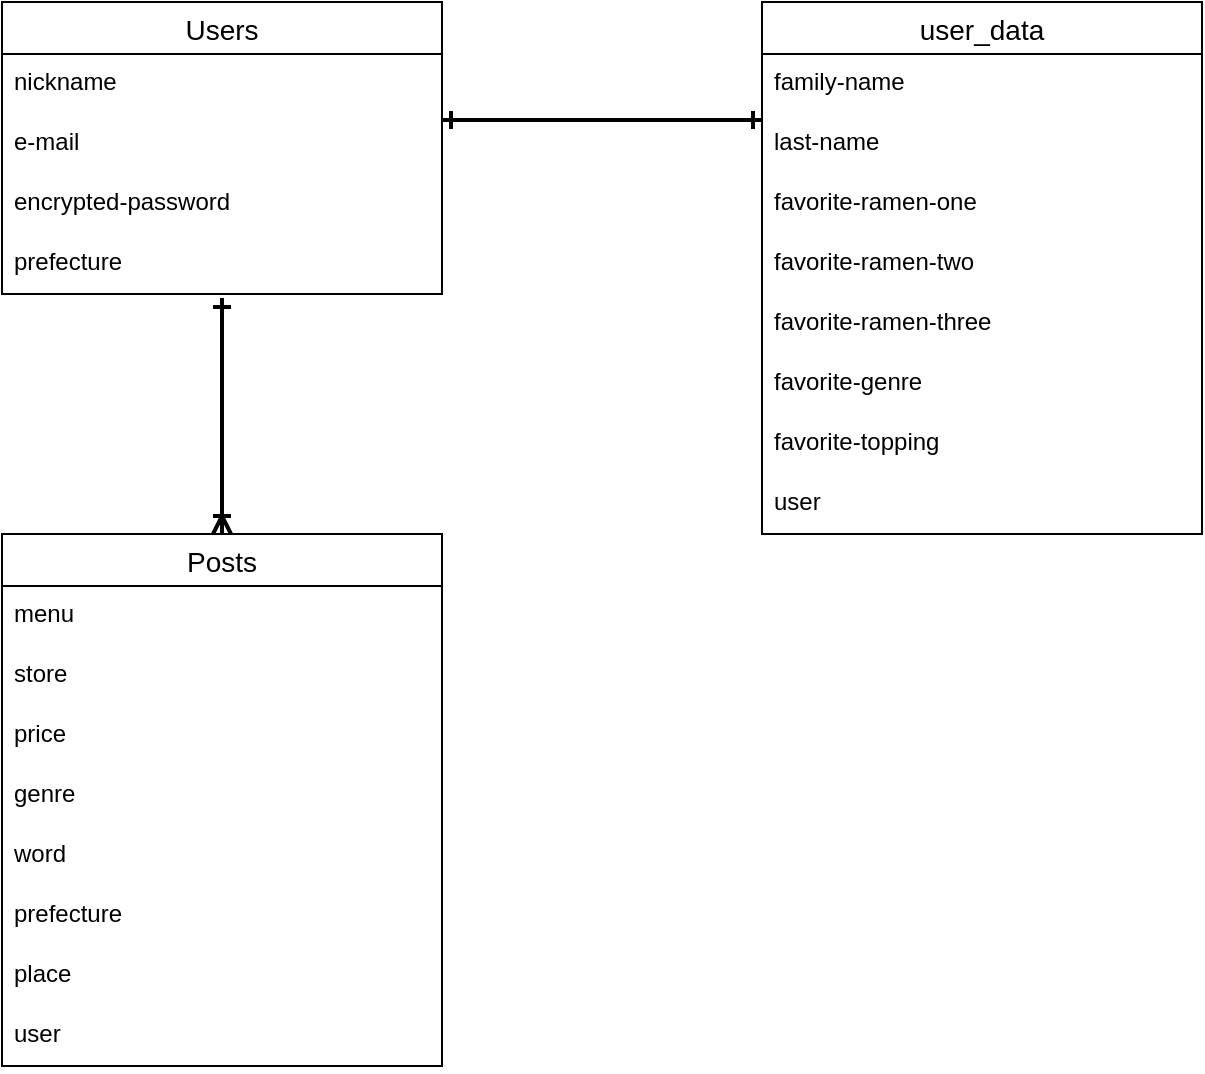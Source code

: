 <mxfile version="13.10.0" type="embed" pages="2">
    <diagram id="bTHK1U0_H-cuB2_yP4f9" name="ER図">
        <mxGraphModel dx="1401" dy="379" grid="1" gridSize="14" guides="1" tooltips="1" connect="1" arrows="1" fold="1" page="1" pageScale="1" pageWidth="827" pageHeight="1169" math="0" shadow="0">
            <root>
                <mxCell id="0"/>
                <mxCell id="1" parent="0"/>
                <mxCell id="2" value="Users" style="swimlane;fontStyle=0;childLayout=stackLayout;horizontal=1;startSize=26;horizontalStack=0;resizeParent=1;resizeParentMax=0;resizeLast=0;collapsible=1;marginBottom=0;align=center;fontSize=14;" vertex="1" parent="1">
                    <mxGeometry x="90" y="50" width="220" height="146" as="geometry"/>
                </mxCell>
                <mxCell id="3" value="nickname" style="text;strokeColor=none;fillColor=none;spacingLeft=4;spacingRight=4;overflow=hidden;rotatable=0;points=[[0,0.5],[1,0.5]];portConstraint=eastwest;fontSize=12;" vertex="1" parent="2">
                    <mxGeometry y="26" width="220" height="30" as="geometry"/>
                </mxCell>
                <mxCell id="5" value="e-mail" style="text;strokeColor=none;fillColor=none;spacingLeft=4;spacingRight=4;overflow=hidden;rotatable=0;points=[[0,0.5],[1,0.5]];portConstraint=eastwest;fontSize=12;" vertex="1" parent="2">
                    <mxGeometry y="56" width="220" height="30" as="geometry"/>
                </mxCell>
                <mxCell id="4" value="encrypted-password" style="text;strokeColor=none;fillColor=none;spacingLeft=4;spacingRight=4;overflow=hidden;rotatable=0;points=[[0,0.5],[1,0.5]];portConstraint=eastwest;fontSize=12;movable=1;resizable=1;deletable=1;editable=1;connectable=1;" vertex="1" parent="2">
                    <mxGeometry y="86" width="220" height="30" as="geometry"/>
                </mxCell>
                <mxCell id="6" value="prefecture " style="text;strokeColor=none;fillColor=none;spacingLeft=4;spacingRight=4;overflow=hidden;rotatable=0;points=[[0,0.5],[1,0.5]];portConstraint=eastwest;fontSize=12;movable=1;resizable=1;deletable=1;editable=1;connectable=1;" vertex="1" parent="2">
                    <mxGeometry y="116" width="220" height="30" as="geometry"/>
                </mxCell>
                <mxCell id="7" value="user_data" style="swimlane;fontStyle=0;childLayout=stackLayout;horizontal=1;startSize=26;horizontalStack=0;resizeParent=1;resizeParentMax=0;resizeLast=0;collapsible=1;marginBottom=0;align=center;fontSize=14;" vertex="1" parent="1">
                    <mxGeometry x="470" y="50" width="220" height="266" as="geometry"/>
                </mxCell>
                <mxCell id="8" value="family-name&#10;" style="text;strokeColor=none;fillColor=none;spacingLeft=4;spacingRight=4;overflow=hidden;rotatable=0;points=[[0,0.5],[1,0.5]];portConstraint=eastwest;fontSize=12;" vertex="1" parent="7">
                    <mxGeometry y="26" width="220" height="30" as="geometry"/>
                </mxCell>
                <mxCell id="9" value="last-name" style="text;strokeColor=none;fillColor=none;spacingLeft=4;spacingRight=4;overflow=hidden;rotatable=0;points=[[0,0.5],[1,0.5]];portConstraint=eastwest;fontSize=12;" vertex="1" parent="7">
                    <mxGeometry y="56" width="220" height="30" as="geometry"/>
                </mxCell>
                <mxCell id="10" value="favorite-ramen-one" style="text;strokeColor=none;fillColor=none;spacingLeft=4;spacingRight=4;overflow=hidden;rotatable=0;points=[[0,0.5],[1,0.5]];portConstraint=eastwest;fontSize=12;movable=1;resizable=1;deletable=1;editable=1;connectable=1;" vertex="1" parent="7">
                    <mxGeometry y="86" width="220" height="30" as="geometry"/>
                </mxCell>
                <mxCell id="11" value="favorite-ramen-two" style="text;strokeColor=none;fillColor=none;spacingLeft=4;spacingRight=4;overflow=hidden;rotatable=0;points=[[0,0.5],[1,0.5]];portConstraint=eastwest;fontSize=12;movable=1;resizable=1;deletable=1;editable=1;connectable=1;" vertex="1" parent="7">
                    <mxGeometry y="116" width="220" height="30" as="geometry"/>
                </mxCell>
                <mxCell id="13" value="favorite-ramen-three" style="text;strokeColor=none;fillColor=none;spacingLeft=4;spacingRight=4;overflow=hidden;rotatable=0;points=[[0,0.5],[1,0.5]];portConstraint=eastwest;fontSize=12;movable=1;resizable=1;deletable=1;editable=1;connectable=1;" vertex="1" parent="7">
                    <mxGeometry y="146" width="220" height="30" as="geometry"/>
                </mxCell>
                <mxCell id="14" value="favorite-genre" style="text;strokeColor=none;fillColor=none;spacingLeft=4;spacingRight=4;overflow=hidden;rotatable=0;points=[[0,0.5],[1,0.5]];portConstraint=eastwest;fontSize=12;movable=1;resizable=1;deletable=1;editable=1;connectable=1;" vertex="1" parent="7">
                    <mxGeometry y="176" width="220" height="30" as="geometry"/>
                </mxCell>
                <mxCell id="15" value="favorite-topping" style="text;strokeColor=none;fillColor=none;spacingLeft=4;spacingRight=4;overflow=hidden;rotatable=0;points=[[0,0.5],[1,0.5]];portConstraint=eastwest;fontSize=12;movable=1;resizable=1;deletable=1;editable=1;connectable=1;" vertex="1" parent="7">
                    <mxGeometry y="206" width="220" height="30" as="geometry"/>
                </mxCell>
                <mxCell id="12" value="user " style="text;strokeColor=none;fillColor=none;spacingLeft=4;spacingRight=4;overflow=hidden;rotatable=0;points=[[0,0.5],[1,0.5]];portConstraint=eastwest;fontSize=12;movable=1;resizable=1;deletable=1;editable=1;connectable=1;" vertex="1" parent="7">
                    <mxGeometry y="236" width="220" height="30" as="geometry"/>
                </mxCell>
                <mxCell id="16" value="" style="endArrow=ERone;html=1;rounded=0;exitX=1;exitY=0.5;exitDx=0;exitDy=0;entryX=0;entryY=0.5;entryDx=0;entryDy=0;startArrow=ERone;startFill=0;endFill=0;strokeWidth=2;" edge="1" parent="1">
                    <mxGeometry relative="1" as="geometry">
                        <mxPoint x="310" y="109" as="sourcePoint"/>
                        <mxPoint x="470" y="109" as="targetPoint"/>
                    </mxGeometry>
                </mxCell>
                <mxCell id="22" value="Posts" style="swimlane;fontStyle=0;childLayout=stackLayout;horizontal=1;startSize=26;horizontalStack=0;resizeParent=1;resizeParentMax=0;resizeLast=0;collapsible=1;marginBottom=0;align=center;fontSize=14;" vertex="1" parent="1">
                    <mxGeometry x="90" y="316" width="220" height="266" as="geometry"/>
                </mxCell>
                <mxCell id="23" value="menu" style="text;strokeColor=none;fillColor=none;spacingLeft=4;spacingRight=4;overflow=hidden;rotatable=0;points=[[0,0.5],[1,0.5]];portConstraint=eastwest;fontSize=12;" vertex="1" parent="22">
                    <mxGeometry y="26" width="220" height="30" as="geometry"/>
                </mxCell>
                <mxCell id="24" value="store" style="text;strokeColor=none;fillColor=none;spacingLeft=4;spacingRight=4;overflow=hidden;rotatable=0;points=[[0,0.5],[1,0.5]];portConstraint=eastwest;fontSize=12;" vertex="1" parent="22">
                    <mxGeometry y="56" width="220" height="30" as="geometry"/>
                </mxCell>
                <mxCell id="25" value="price" style="text;strokeColor=none;fillColor=none;spacingLeft=4;spacingRight=4;overflow=hidden;rotatable=0;points=[[0,0.5],[1,0.5]];portConstraint=eastwest;fontSize=12;movable=1;resizable=1;deletable=1;editable=1;connectable=1;" vertex="1" parent="22">
                    <mxGeometry y="86" width="220" height="30" as="geometry"/>
                </mxCell>
                <mxCell id="26" value="genre" style="text;strokeColor=none;fillColor=none;spacingLeft=4;spacingRight=4;overflow=hidden;rotatable=0;points=[[0,0.5],[1,0.5]];portConstraint=eastwest;fontSize=12;movable=1;resizable=1;deletable=1;editable=1;connectable=1;" vertex="1" parent="22">
                    <mxGeometry y="116" width="220" height="30" as="geometry"/>
                </mxCell>
                <mxCell id="27" value="word" style="text;strokeColor=none;fillColor=none;spacingLeft=4;spacingRight=4;overflow=hidden;rotatable=0;points=[[0,0.5],[1,0.5]];portConstraint=eastwest;fontSize=12;movable=1;resizable=1;deletable=1;editable=1;connectable=1;" vertex="1" parent="22">
                    <mxGeometry y="146" width="220" height="30" as="geometry"/>
                </mxCell>
                <mxCell id="28" value="prefecture" style="text;strokeColor=none;fillColor=none;spacingLeft=4;spacingRight=4;overflow=hidden;rotatable=0;points=[[0,0.5],[1,0.5]];portConstraint=eastwest;fontSize=12;movable=1;resizable=1;deletable=1;editable=1;connectable=1;" vertex="1" parent="22">
                    <mxGeometry y="176" width="220" height="30" as="geometry"/>
                </mxCell>
                <mxCell id="29" value="place" style="text;strokeColor=none;fillColor=none;spacingLeft=4;spacingRight=4;overflow=hidden;rotatable=0;points=[[0,0.5],[1,0.5]];portConstraint=eastwest;fontSize=12;movable=1;resizable=1;deletable=1;editable=1;connectable=1;" vertex="1" parent="22">
                    <mxGeometry y="206" width="220" height="30" as="geometry"/>
                </mxCell>
                <mxCell id="30" value="user " style="text;strokeColor=none;fillColor=none;spacingLeft=4;spacingRight=4;overflow=hidden;rotatable=0;points=[[0,0.5],[1,0.5]];portConstraint=eastwest;fontSize=12;movable=1;resizable=1;deletable=1;editable=1;connectable=1;" vertex="1" parent="22">
                    <mxGeometry y="236" width="220" height="30" as="geometry"/>
                </mxCell>
                <mxCell id="32" value="" style="endArrow=ERoneToMany;html=1;rounded=0;startArrow=ERone;startFill=0;endFill=0;strokeWidth=2;entryX=0.5;entryY=0;entryDx=0;entryDy=0;" edge="1" parent="1" target="22">
                    <mxGeometry relative="1" as="geometry">
                        <mxPoint x="200" y="198" as="sourcePoint"/>
                        <mxPoint x="200" y="308" as="targetPoint"/>
                    </mxGeometry>
                </mxCell>
            </root>
        </mxGraphModel>
    </diagram>
    <diagram id="doxsS0QXAYO8yM_HFXU-" name="画面遷移図">
        <mxGraphModel dx="1401" dy="379" grid="1" gridSize="10" guides="1" tooltips="1" connect="1" arrows="1" fold="1" page="1" pageScale="1" pageWidth="827" pageHeight="1169" math="0" shadow="0">
            <root>
                <mxCell id="uZqQi48p_QBGRUpkgt_Q-0"/>
                <mxCell id="uZqQi48p_QBGRUpkgt_Q-1" parent="uZqQi48p_QBGRUpkgt_Q-0"/>
                <mxCell id="uZqQi48p_QBGRUpkgt_Q-11" value="&lt;font style=&quot;font-size: 18px&quot;&gt;トップページ&lt;/font&gt;" style="whiteSpace=wrap;html=1;" vertex="1" parent="uZqQi48p_QBGRUpkgt_Q-1">
                    <mxGeometry x="40" y="150" width="190" height="60" as="geometry"/>
                </mxCell>
                <mxCell id="uZqQi48p_QBGRUpkgt_Q-12" value="&lt;font style=&quot;font-size: 18px&quot;&gt;新規登録画面&lt;/font&gt;" style="whiteSpace=wrap;html=1;" vertex="1" parent="uZqQi48p_QBGRUpkgt_Q-1">
                    <mxGeometry x="320" y="50" width="190" height="60" as="geometry"/>
                </mxCell>
                <mxCell id="uZqQi48p_QBGRUpkgt_Q-13" value="&lt;font style=&quot;font-size: 18px&quot;&gt;ログイン画面&lt;/font&gt;" style="whiteSpace=wrap;html=1;" vertex="1" parent="uZqQi48p_QBGRUpkgt_Q-1">
                    <mxGeometry x="319" y="250" width="190" height="60" as="geometry"/>
                </mxCell>
                <mxCell id="uZqQi48p_QBGRUpkgt_Q-14" value="&lt;font style=&quot;font-size: 18px&quot;&gt;投稿一覧画面&lt;/font&gt;" style="whiteSpace=wrap;html=1;" vertex="1" parent="uZqQi48p_QBGRUpkgt_Q-1">
                    <mxGeometry x="600" y="150" width="190" height="60" as="geometry"/>
                </mxCell>
                <mxCell id="uZqQi48p_QBGRUpkgt_Q-15" value="画面遷移図" style="text;html=1;align=center;verticalAlign=middle;resizable=0;points=[];autosize=1;fillColor=#d80073;strokeColor=#A50040;fontColor=#ffffff;fontSize=18;" vertex="1" parent="uZqQi48p_QBGRUpkgt_Q-1">
                    <mxGeometry x="40" y="15" width="110" height="30" as="geometry"/>
                </mxCell>
            </root>
        </mxGraphModel>
    </diagram>
</mxfile>